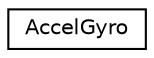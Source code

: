 digraph "Graphical Class Hierarchy"
{
 // LATEX_PDF_SIZE
  edge [fontname="Helvetica",fontsize="10",labelfontname="Helvetica",labelfontsize="10"];
  node [fontname="Helvetica",fontsize="10",shape=record];
  rankdir="LR";
  Node0 [label="AccelGyro",height=0.2,width=0.4,color="black", fillcolor="white", style="filled",URL="$classAccelGyro.html",tooltip=" "];
}
